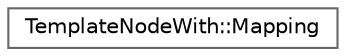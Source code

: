 digraph "Graphical Class Hierarchy"
{
 // INTERACTIVE_SVG=YES
 // LATEX_PDF_SIZE
  bgcolor="transparent";
  edge [fontname=Helvetica,fontsize=10,labelfontname=Helvetica,labelfontsize=10];
  node [fontname=Helvetica,fontsize=10,shape=box,height=0.2,width=0.4];
  rankdir="LR";
  Node0 [label="TemplateNodeWith::Mapping",height=0.2,width=0.4,color="grey40", fillcolor="white", style="filled",URL="$d3/d05/struct_template_node_with_1_1_mapping.html",tooltip=" "];
}
